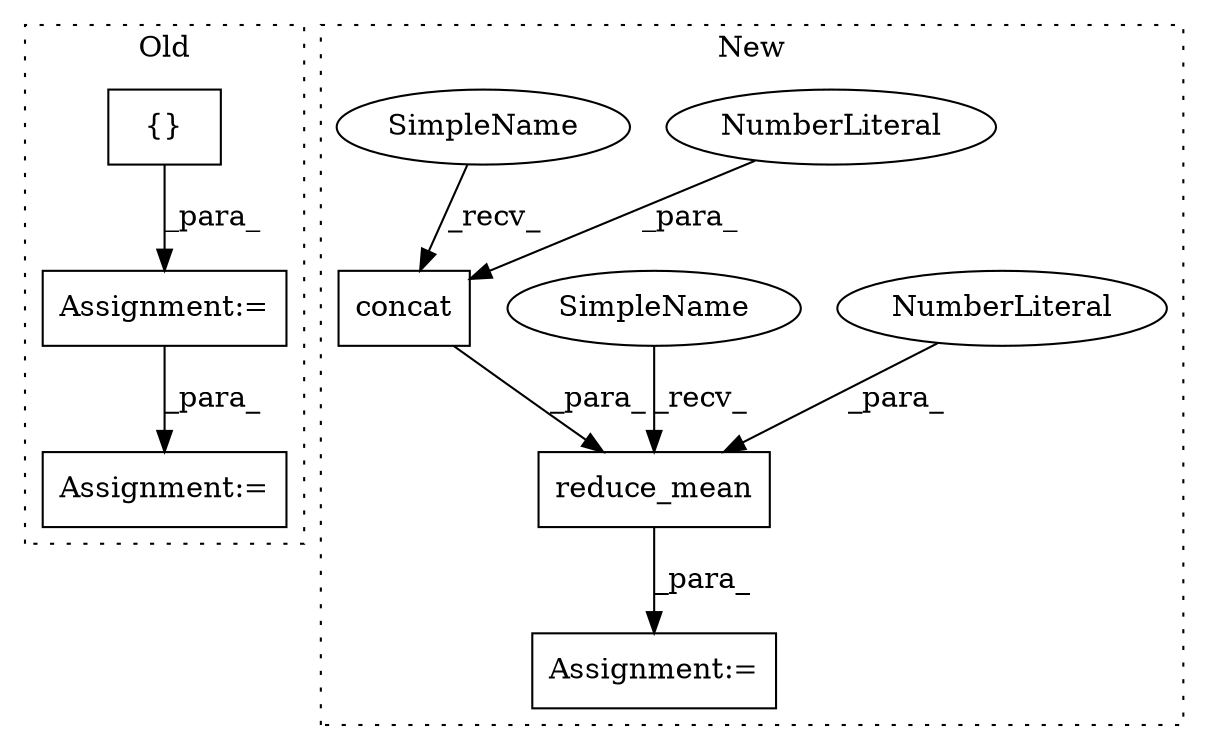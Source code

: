 digraph G {
subgraph cluster0 {
1 [label="{}" a="4" s="1449" l="2" shape="box"];
3 [label="Assignment:=" a="7" s="1439" l="1" shape="box"];
5 [label="Assignment:=" a="7" s="1734" l="1" shape="box"];
label = "Old";
style="dotted";
}
subgraph cluster1 {
2 [label="reduce_mean" a="32" s="1618,1644" l="12,1" shape="box"];
4 [label="Assignment:=" a="7" s="1606" l="1" shape="box"];
6 [label="NumberLiteral" a="34" s="1643" l="1" shape="ellipse"];
7 [label="concat" a="32" s="1410,1510" l="7,1" shape="box"];
8 [label="NumberLiteral" a="34" s="1509" l="1" shape="ellipse"];
9 [label="SimpleName" a="42" s="1607" l="10" shape="ellipse"];
10 [label="SimpleName" a="42" s="1399" l="10" shape="ellipse"];
label = "New";
style="dotted";
}
1 -> 3 [label="_para_"];
2 -> 4 [label="_para_"];
3 -> 5 [label="_para_"];
6 -> 2 [label="_para_"];
7 -> 2 [label="_para_"];
8 -> 7 [label="_para_"];
9 -> 2 [label="_recv_"];
10 -> 7 [label="_recv_"];
}